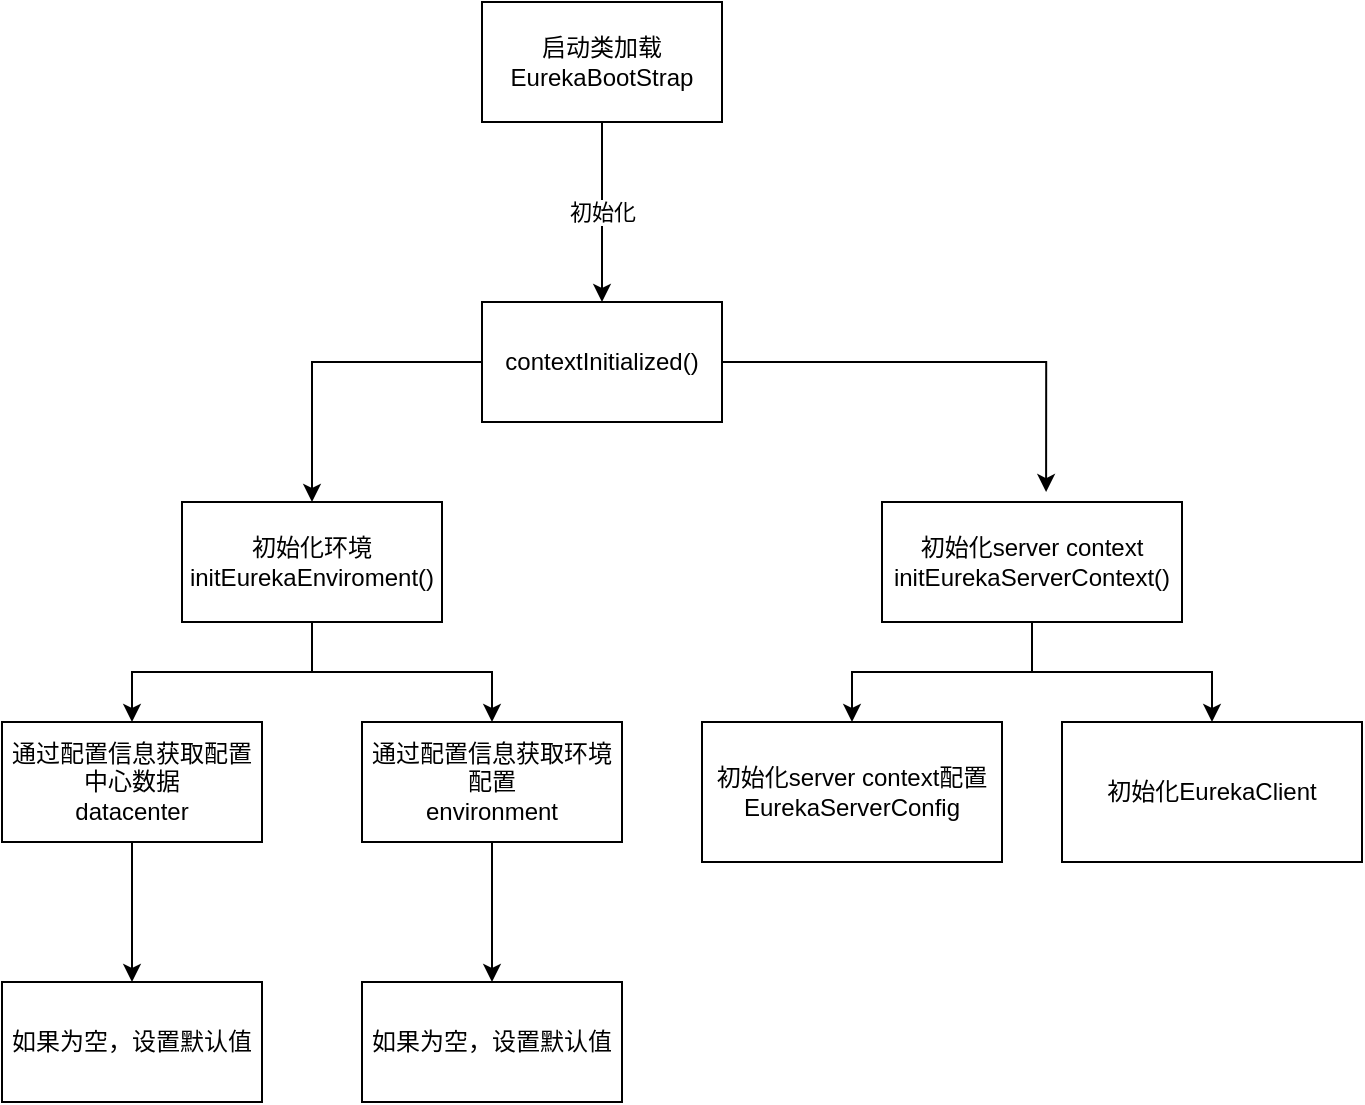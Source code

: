 <mxfile version="14.5.3" type="github">
  <diagram id="0kAya-y3L0eqNiJAjyWb" name="第 1 页">
    <mxGraphModel dx="1422" dy="772" grid="1" gridSize="10" guides="1" tooltips="1" connect="1" arrows="1" fold="1" page="1" pageScale="1" pageWidth="827" pageHeight="1169" math="0" shadow="0">
      <root>
        <mxCell id="0" />
        <mxCell id="1" parent="0" />
        <mxCell id="eN4npGuOjzb6daEbdw4c-3" value="初始化" style="edgeStyle=orthogonalEdgeStyle;rounded=0;orthogonalLoop=1;jettySize=auto;html=1;" parent="1" source="eN4npGuOjzb6daEbdw4c-1" target="eN4npGuOjzb6daEbdw4c-2" edge="1">
          <mxGeometry relative="1" as="geometry" />
        </mxCell>
        <mxCell id="eN4npGuOjzb6daEbdw4c-1" value="启动类加载&lt;br&gt;EurekaBootStrap" style="rounded=0;whiteSpace=wrap;html=1;" parent="1" vertex="1">
          <mxGeometry x="310" y="50" width="120" height="60" as="geometry" />
        </mxCell>
        <mxCell id="eN4npGuOjzb6daEbdw4c-5" style="edgeStyle=orthogonalEdgeStyle;rounded=0;orthogonalLoop=1;jettySize=auto;html=1;entryX=0.5;entryY=0;entryDx=0;entryDy=0;" parent="1" source="eN4npGuOjzb6daEbdw4c-2" target="eN4npGuOjzb6daEbdw4c-4" edge="1">
          <mxGeometry relative="1" as="geometry" />
        </mxCell>
        <mxCell id="eN4npGuOjzb6daEbdw4c-7" style="edgeStyle=orthogonalEdgeStyle;rounded=0;orthogonalLoop=1;jettySize=auto;html=1;entryX=0.547;entryY=-0.083;entryDx=0;entryDy=0;entryPerimeter=0;" parent="1" source="eN4npGuOjzb6daEbdw4c-2" target="eN4npGuOjzb6daEbdw4c-6" edge="1">
          <mxGeometry relative="1" as="geometry" />
        </mxCell>
        <mxCell id="eN4npGuOjzb6daEbdw4c-2" value="contextInitialized()" style="rounded=0;whiteSpace=wrap;html=1;" parent="1" vertex="1">
          <mxGeometry x="310" y="200" width="120" height="60" as="geometry" />
        </mxCell>
        <mxCell id="bof5cll0JK7fXOrSM6Fl-2" style="edgeStyle=orthogonalEdgeStyle;rounded=0;orthogonalLoop=1;jettySize=auto;html=1;entryX=0.5;entryY=0;entryDx=0;entryDy=0;" edge="1" parent="1" source="eN4npGuOjzb6daEbdw4c-4" target="bof5cll0JK7fXOrSM6Fl-1">
          <mxGeometry relative="1" as="geometry" />
        </mxCell>
        <mxCell id="bof5cll0JK7fXOrSM6Fl-8" style="edgeStyle=orthogonalEdgeStyle;rounded=0;orthogonalLoop=1;jettySize=auto;html=1;entryX=0.5;entryY=0;entryDx=0;entryDy=0;" edge="1" parent="1" source="eN4npGuOjzb6daEbdw4c-4" target="bof5cll0JK7fXOrSM6Fl-7">
          <mxGeometry relative="1" as="geometry" />
        </mxCell>
        <mxCell id="eN4npGuOjzb6daEbdw4c-4" value="初始化环境&lt;br&gt;initEurekaEnviroment()" style="rounded=0;whiteSpace=wrap;html=1;" parent="1" vertex="1">
          <mxGeometry x="160" y="300" width="130" height="60" as="geometry" />
        </mxCell>
        <mxCell id="bof5cll0JK7fXOrSM6Fl-12" style="edgeStyle=orthogonalEdgeStyle;rounded=0;orthogonalLoop=1;jettySize=auto;html=1;entryX=0.5;entryY=0;entryDx=0;entryDy=0;" edge="1" parent="1" source="eN4npGuOjzb6daEbdw4c-6" target="bof5cll0JK7fXOrSM6Fl-11">
          <mxGeometry relative="1" as="geometry" />
        </mxCell>
        <mxCell id="bof5cll0JK7fXOrSM6Fl-14" style="edgeStyle=orthogonalEdgeStyle;rounded=0;orthogonalLoop=1;jettySize=auto;html=1;entryX=0.5;entryY=0;entryDx=0;entryDy=0;" edge="1" parent="1" source="eN4npGuOjzb6daEbdw4c-6" target="bof5cll0JK7fXOrSM6Fl-13">
          <mxGeometry relative="1" as="geometry" />
        </mxCell>
        <mxCell id="eN4npGuOjzb6daEbdw4c-6" value="初始化server context&lt;br&gt;initEurekaServerContext()" style="rounded=0;whiteSpace=wrap;html=1;" parent="1" vertex="1">
          <mxGeometry x="510" y="300" width="150" height="60" as="geometry" />
        </mxCell>
        <mxCell id="bof5cll0JK7fXOrSM6Fl-6" style="edgeStyle=orthogonalEdgeStyle;rounded=0;orthogonalLoop=1;jettySize=auto;html=1;entryX=0.5;entryY=0;entryDx=0;entryDy=0;" edge="1" parent="1" source="bof5cll0JK7fXOrSM6Fl-1" target="bof5cll0JK7fXOrSM6Fl-5">
          <mxGeometry relative="1" as="geometry" />
        </mxCell>
        <mxCell id="bof5cll0JK7fXOrSM6Fl-1" value="通过配置信息获取配置中心数据&lt;br&gt;datacenter" style="rounded=0;whiteSpace=wrap;html=1;" vertex="1" parent="1">
          <mxGeometry x="70" y="410" width="130" height="60" as="geometry" />
        </mxCell>
        <mxCell id="bof5cll0JK7fXOrSM6Fl-5" value="如果为空，设置默认值" style="rounded=0;whiteSpace=wrap;html=1;" vertex="1" parent="1">
          <mxGeometry x="70" y="540" width="130" height="60" as="geometry" />
        </mxCell>
        <mxCell id="bof5cll0JK7fXOrSM6Fl-10" style="edgeStyle=orthogonalEdgeStyle;rounded=0;orthogonalLoop=1;jettySize=auto;html=1;" edge="1" parent="1" source="bof5cll0JK7fXOrSM6Fl-7" target="bof5cll0JK7fXOrSM6Fl-9">
          <mxGeometry relative="1" as="geometry" />
        </mxCell>
        <mxCell id="bof5cll0JK7fXOrSM6Fl-7" value="通过配置信息获取环境配置&lt;br&gt;environment" style="rounded=0;whiteSpace=wrap;html=1;" vertex="1" parent="1">
          <mxGeometry x="250" y="410" width="130" height="60" as="geometry" />
        </mxCell>
        <mxCell id="bof5cll0JK7fXOrSM6Fl-9" value="如果为空，设置默认值" style="rounded=0;whiteSpace=wrap;html=1;" vertex="1" parent="1">
          <mxGeometry x="250" y="540" width="130" height="60" as="geometry" />
        </mxCell>
        <mxCell id="bof5cll0JK7fXOrSM6Fl-11" value="初始化server context配置&lt;br&gt;EurekaServerConfig" style="rounded=0;whiteSpace=wrap;html=1;" vertex="1" parent="1">
          <mxGeometry x="420" y="410" width="150" height="70" as="geometry" />
        </mxCell>
        <mxCell id="bof5cll0JK7fXOrSM6Fl-13" value="初始化EurekaClient" style="rounded=0;whiteSpace=wrap;html=1;" vertex="1" parent="1">
          <mxGeometry x="600" y="410" width="150" height="70" as="geometry" />
        </mxCell>
      </root>
    </mxGraphModel>
  </diagram>
</mxfile>

